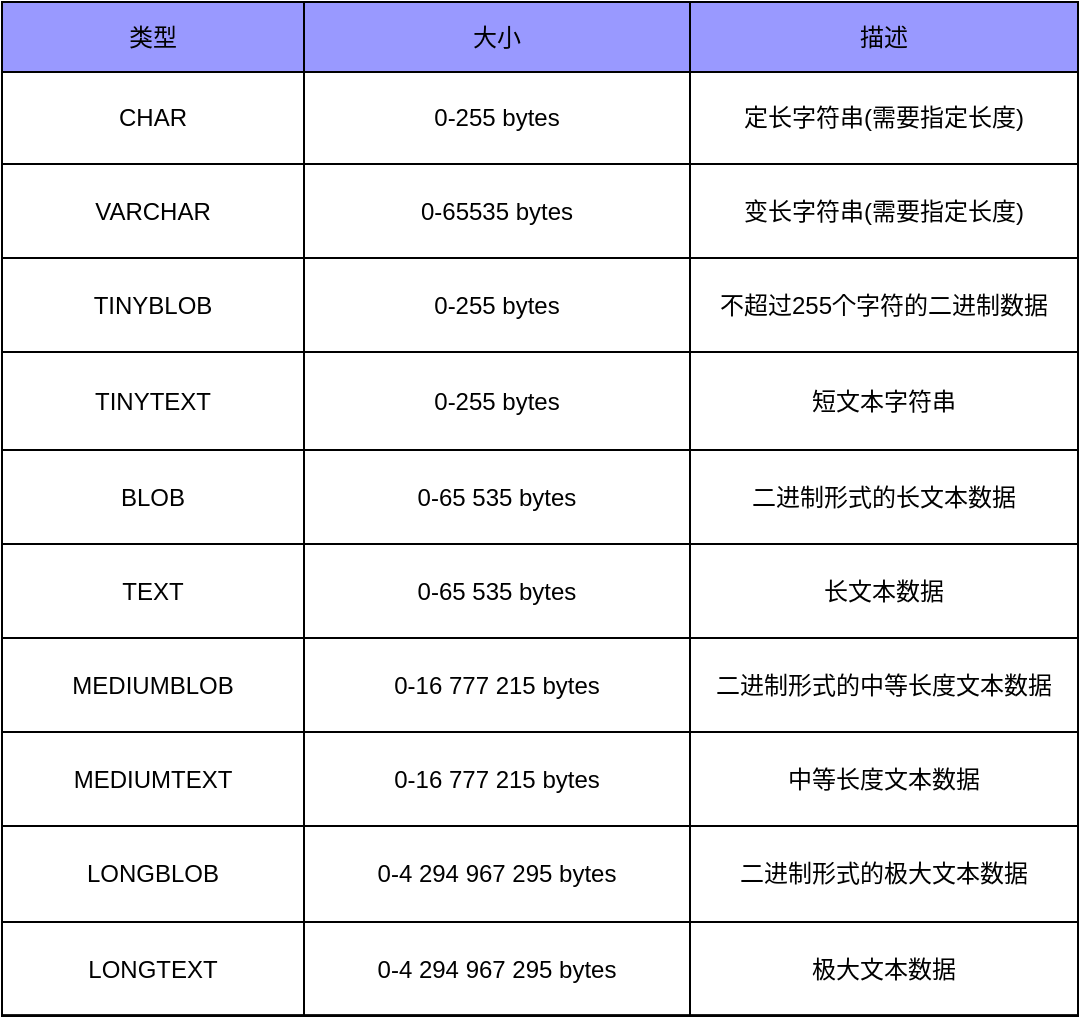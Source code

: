 <mxfile version="21.7.4" type="github">
  <diagram name="第 1 页" id="La3xsrKh0Fvg7SyX4pn5">
    <mxGraphModel dx="1061" dy="561" grid="0" gridSize="10" guides="1" tooltips="1" connect="1" arrows="1" fold="1" page="1" pageScale="1" pageWidth="1920" pageHeight="1200" math="0" shadow="0">
      <root>
        <mxCell id="0" />
        <mxCell id="1" parent="0" />
        <mxCell id="JHyvUsusd8ZTiMHK_MZr-21" value="" style="childLayout=tableLayout;recursiveResize=0;shadow=0;fillColor=none;" vertex="1" parent="1">
          <mxGeometry x="436" y="74" width="538" height="506.56" as="geometry" />
        </mxCell>
        <mxCell id="JHyvUsusd8ZTiMHK_MZr-22" value="" style="shape=tableRow;horizontal=0;startSize=0;swimlaneHead=0;swimlaneBody=0;top=0;left=0;bottom=0;right=0;dropTarget=0;collapsible=0;recursiveResize=0;expand=0;fontStyle=0;fillColor=none;strokeColor=inherit;" vertex="1" parent="JHyvUsusd8ZTiMHK_MZr-21">
          <mxGeometry width="538" height="35" as="geometry" />
        </mxCell>
        <mxCell id="JHyvUsusd8ZTiMHK_MZr-23" value="类型" style="connectable=0;recursiveResize=0;strokeColor=inherit;fillColor=#9999FF;align=center;whiteSpace=wrap;html=1;" vertex="1" parent="JHyvUsusd8ZTiMHK_MZr-22">
          <mxGeometry width="151" height="35" as="geometry">
            <mxRectangle width="151" height="35" as="alternateBounds" />
          </mxGeometry>
        </mxCell>
        <mxCell id="JHyvUsusd8ZTiMHK_MZr-24" value="大小" style="connectable=0;recursiveResize=0;strokeColor=inherit;fillColor=#9999FF;align=center;whiteSpace=wrap;html=1;" vertex="1" parent="JHyvUsusd8ZTiMHK_MZr-22">
          <mxGeometry x="151" width="193" height="35" as="geometry">
            <mxRectangle width="193" height="35" as="alternateBounds" />
          </mxGeometry>
        </mxCell>
        <mxCell id="JHyvUsusd8ZTiMHK_MZr-25" value="描述" style="connectable=0;recursiveResize=0;strokeColor=inherit;fillColor=#9999FF;align=center;whiteSpace=wrap;html=1;" vertex="1" parent="JHyvUsusd8ZTiMHK_MZr-22">
          <mxGeometry x="344" width="194" height="35" as="geometry">
            <mxRectangle width="194" height="35" as="alternateBounds" />
          </mxGeometry>
        </mxCell>
        <mxCell id="JHyvUsusd8ZTiMHK_MZr-26" style="shape=tableRow;horizontal=0;startSize=0;swimlaneHead=0;swimlaneBody=0;top=0;left=0;bottom=0;right=0;dropTarget=0;collapsible=0;recursiveResize=0;expand=0;fontStyle=0;fillColor=none;strokeColor=inherit;" vertex="1" parent="JHyvUsusd8ZTiMHK_MZr-21">
          <mxGeometry y="35" width="538" height="46" as="geometry" />
        </mxCell>
        <mxCell id="JHyvUsusd8ZTiMHK_MZr-27" value="CHAR" style="connectable=0;recursiveResize=0;strokeColor=inherit;fillColor=none;align=center;whiteSpace=wrap;html=1;" vertex="1" parent="JHyvUsusd8ZTiMHK_MZr-26">
          <mxGeometry width="151" height="46" as="geometry">
            <mxRectangle width="151" height="46" as="alternateBounds" />
          </mxGeometry>
        </mxCell>
        <mxCell id="JHyvUsusd8ZTiMHK_MZr-28" value="0-255 bytes" style="connectable=0;recursiveResize=0;strokeColor=inherit;fillColor=none;align=center;whiteSpace=wrap;html=1;" vertex="1" parent="JHyvUsusd8ZTiMHK_MZr-26">
          <mxGeometry x="151" width="193" height="46" as="geometry">
            <mxRectangle width="193" height="46" as="alternateBounds" />
          </mxGeometry>
        </mxCell>
        <mxCell id="JHyvUsusd8ZTiMHK_MZr-29" value="定长字符串(需要指定长度)" style="connectable=0;recursiveResize=0;strokeColor=inherit;fillColor=none;align=center;whiteSpace=wrap;html=1;" vertex="1" parent="JHyvUsusd8ZTiMHK_MZr-26">
          <mxGeometry x="344" width="194" height="46" as="geometry">
            <mxRectangle width="194" height="46" as="alternateBounds" />
          </mxGeometry>
        </mxCell>
        <mxCell id="JHyvUsusd8ZTiMHK_MZr-30" style="shape=tableRow;horizontal=0;startSize=0;swimlaneHead=0;swimlaneBody=0;top=0;left=0;bottom=0;right=0;dropTarget=0;collapsible=0;recursiveResize=0;expand=0;fontStyle=0;fillColor=none;strokeColor=inherit;" vertex="1" parent="JHyvUsusd8ZTiMHK_MZr-21">
          <mxGeometry y="81" width="538" height="47" as="geometry" />
        </mxCell>
        <mxCell id="JHyvUsusd8ZTiMHK_MZr-31" value="VARCHAR" style="connectable=0;recursiveResize=0;strokeColor=inherit;fillColor=none;align=center;whiteSpace=wrap;html=1;" vertex="1" parent="JHyvUsusd8ZTiMHK_MZr-30">
          <mxGeometry width="151" height="47" as="geometry">
            <mxRectangle width="151" height="47" as="alternateBounds" />
          </mxGeometry>
        </mxCell>
        <mxCell id="JHyvUsusd8ZTiMHK_MZr-32" value="0-65535 bytes" style="connectable=0;recursiveResize=0;strokeColor=inherit;fillColor=none;align=center;whiteSpace=wrap;html=1;" vertex="1" parent="JHyvUsusd8ZTiMHK_MZr-30">
          <mxGeometry x="151" width="193" height="47" as="geometry">
            <mxRectangle width="193" height="47" as="alternateBounds" />
          </mxGeometry>
        </mxCell>
        <mxCell id="JHyvUsusd8ZTiMHK_MZr-33" value="变长字符串(需要指定长度)" style="connectable=0;recursiveResize=0;strokeColor=inherit;fillColor=none;align=center;whiteSpace=wrap;html=1;" vertex="1" parent="JHyvUsusd8ZTiMHK_MZr-30">
          <mxGeometry x="344" width="194" height="47" as="geometry">
            <mxRectangle width="194" height="47" as="alternateBounds" />
          </mxGeometry>
        </mxCell>
        <mxCell id="JHyvUsusd8ZTiMHK_MZr-34" style="shape=tableRow;horizontal=0;startSize=0;swimlaneHead=0;swimlaneBody=0;top=0;left=0;bottom=0;right=0;dropTarget=0;collapsible=0;recursiveResize=0;expand=0;fontStyle=0;fillColor=none;strokeColor=inherit;" vertex="1" parent="JHyvUsusd8ZTiMHK_MZr-21">
          <mxGeometry y="128" width="538" height="47" as="geometry" />
        </mxCell>
        <mxCell id="JHyvUsusd8ZTiMHK_MZr-35" value="TINYBLOB" style="connectable=0;recursiveResize=0;strokeColor=inherit;fillColor=none;align=center;whiteSpace=wrap;html=1;" vertex="1" parent="JHyvUsusd8ZTiMHK_MZr-34">
          <mxGeometry width="151" height="47" as="geometry">
            <mxRectangle width="151" height="47" as="alternateBounds" />
          </mxGeometry>
        </mxCell>
        <mxCell id="JHyvUsusd8ZTiMHK_MZr-36" value="0-255 bytes" style="connectable=0;recursiveResize=0;strokeColor=inherit;fillColor=none;align=center;whiteSpace=wrap;html=1;" vertex="1" parent="JHyvUsusd8ZTiMHK_MZr-34">
          <mxGeometry x="151" width="193" height="47" as="geometry">
            <mxRectangle width="193" height="47" as="alternateBounds" />
          </mxGeometry>
        </mxCell>
        <mxCell id="JHyvUsusd8ZTiMHK_MZr-37" value="不超过255个字符的二进制数据" style="connectable=0;recursiveResize=0;strokeColor=inherit;fillColor=none;align=center;whiteSpace=wrap;html=1;" vertex="1" parent="JHyvUsusd8ZTiMHK_MZr-34">
          <mxGeometry x="344" width="194" height="47" as="geometry">
            <mxRectangle width="194" height="47" as="alternateBounds" />
          </mxGeometry>
        </mxCell>
        <mxCell id="JHyvUsusd8ZTiMHK_MZr-38" style="shape=tableRow;horizontal=0;startSize=0;swimlaneHead=0;swimlaneBody=0;top=0;left=0;bottom=0;right=0;dropTarget=0;collapsible=0;recursiveResize=0;expand=0;fontStyle=0;fillColor=none;strokeColor=inherit;" vertex="1" parent="JHyvUsusd8ZTiMHK_MZr-21">
          <mxGeometry y="175" width="538" height="49" as="geometry" />
        </mxCell>
        <mxCell id="JHyvUsusd8ZTiMHK_MZr-39" value="TINYTEXT" style="connectable=0;recursiveResize=0;strokeColor=inherit;fillColor=none;align=center;whiteSpace=wrap;html=1;" vertex="1" parent="JHyvUsusd8ZTiMHK_MZr-38">
          <mxGeometry width="151" height="49" as="geometry">
            <mxRectangle width="151" height="49" as="alternateBounds" />
          </mxGeometry>
        </mxCell>
        <mxCell id="JHyvUsusd8ZTiMHK_MZr-40" value="0-255 bytes" style="connectable=0;recursiveResize=0;strokeColor=inherit;fillColor=none;align=center;whiteSpace=wrap;html=1;" vertex="1" parent="JHyvUsusd8ZTiMHK_MZr-38">
          <mxGeometry x="151" width="193" height="49" as="geometry">
            <mxRectangle width="193" height="49" as="alternateBounds" />
          </mxGeometry>
        </mxCell>
        <mxCell id="JHyvUsusd8ZTiMHK_MZr-41" value="短文本字符串" style="connectable=0;recursiveResize=0;strokeColor=inherit;fillColor=none;align=center;whiteSpace=wrap;html=1;" vertex="1" parent="JHyvUsusd8ZTiMHK_MZr-38">
          <mxGeometry x="344" width="194" height="49" as="geometry">
            <mxRectangle width="194" height="49" as="alternateBounds" />
          </mxGeometry>
        </mxCell>
        <mxCell id="JHyvUsusd8ZTiMHK_MZr-42" style="shape=tableRow;horizontal=0;startSize=0;swimlaneHead=0;swimlaneBody=0;top=0;left=0;bottom=0;right=0;dropTarget=0;collapsible=0;recursiveResize=0;expand=0;fontStyle=0;fillColor=none;strokeColor=inherit;" vertex="1" parent="JHyvUsusd8ZTiMHK_MZr-21">
          <mxGeometry y="224" width="538" height="47" as="geometry" />
        </mxCell>
        <mxCell id="JHyvUsusd8ZTiMHK_MZr-43" value="BLOB" style="connectable=0;recursiveResize=0;strokeColor=inherit;fillColor=none;align=center;whiteSpace=wrap;html=1;" vertex="1" parent="JHyvUsusd8ZTiMHK_MZr-42">
          <mxGeometry width="151" height="47" as="geometry">
            <mxRectangle width="151" height="47" as="alternateBounds" />
          </mxGeometry>
        </mxCell>
        <mxCell id="JHyvUsusd8ZTiMHK_MZr-44" value="0-65 535 bytes" style="connectable=0;recursiveResize=0;strokeColor=inherit;fillColor=none;align=center;whiteSpace=wrap;html=1;" vertex="1" parent="JHyvUsusd8ZTiMHK_MZr-42">
          <mxGeometry x="151" width="193" height="47" as="geometry">
            <mxRectangle width="193" height="47" as="alternateBounds" />
          </mxGeometry>
        </mxCell>
        <mxCell id="JHyvUsusd8ZTiMHK_MZr-45" value="二进制形式的长文本数据" style="connectable=0;recursiveResize=0;strokeColor=inherit;fillColor=none;align=center;whiteSpace=wrap;html=1;" vertex="1" parent="JHyvUsusd8ZTiMHK_MZr-42">
          <mxGeometry x="344" width="194" height="47" as="geometry">
            <mxRectangle width="194" height="47" as="alternateBounds" />
          </mxGeometry>
        </mxCell>
        <mxCell id="JHyvUsusd8ZTiMHK_MZr-46" style="shape=tableRow;horizontal=0;startSize=0;swimlaneHead=0;swimlaneBody=0;top=0;left=0;bottom=0;right=0;dropTarget=0;collapsible=0;recursiveResize=0;expand=0;fontStyle=0;fillColor=none;strokeColor=inherit;" vertex="1" parent="JHyvUsusd8ZTiMHK_MZr-21">
          <mxGeometry y="271" width="538" height="47" as="geometry" />
        </mxCell>
        <mxCell id="JHyvUsusd8ZTiMHK_MZr-47" value="TEXT" style="connectable=0;recursiveResize=0;strokeColor=inherit;fillColor=none;align=center;whiteSpace=wrap;html=1;" vertex="1" parent="JHyvUsusd8ZTiMHK_MZr-46">
          <mxGeometry width="151" height="47" as="geometry">
            <mxRectangle width="151" height="47" as="alternateBounds" />
          </mxGeometry>
        </mxCell>
        <mxCell id="JHyvUsusd8ZTiMHK_MZr-48" value="0-65 535 bytes" style="connectable=0;recursiveResize=0;strokeColor=inherit;fillColor=none;align=center;whiteSpace=wrap;html=1;" vertex="1" parent="JHyvUsusd8ZTiMHK_MZr-46">
          <mxGeometry x="151" width="193" height="47" as="geometry">
            <mxRectangle width="193" height="47" as="alternateBounds" />
          </mxGeometry>
        </mxCell>
        <mxCell id="JHyvUsusd8ZTiMHK_MZr-49" value="长文本数据" style="connectable=0;recursiveResize=0;strokeColor=inherit;fillColor=none;align=center;whiteSpace=wrap;html=1;" vertex="1" parent="JHyvUsusd8ZTiMHK_MZr-46">
          <mxGeometry x="344" width="194" height="47" as="geometry">
            <mxRectangle width="194" height="47" as="alternateBounds" />
          </mxGeometry>
        </mxCell>
        <mxCell id="JHyvUsusd8ZTiMHK_MZr-50" style="shape=tableRow;horizontal=0;startSize=0;swimlaneHead=0;swimlaneBody=0;top=0;left=0;bottom=0;right=0;dropTarget=0;collapsible=0;recursiveResize=0;expand=0;fontStyle=0;fillColor=none;strokeColor=inherit;" vertex="1" parent="JHyvUsusd8ZTiMHK_MZr-21">
          <mxGeometry y="318" width="538" height="47" as="geometry" />
        </mxCell>
        <mxCell id="JHyvUsusd8ZTiMHK_MZr-51" value="MEDIUMBLOB" style="connectable=0;recursiveResize=0;strokeColor=inherit;fillColor=none;align=center;whiteSpace=wrap;html=1;" vertex="1" parent="JHyvUsusd8ZTiMHK_MZr-50">
          <mxGeometry width="151" height="47" as="geometry">
            <mxRectangle width="151" height="47" as="alternateBounds" />
          </mxGeometry>
        </mxCell>
        <mxCell id="JHyvUsusd8ZTiMHK_MZr-52" value="0-16 777 215 bytes" style="connectable=0;recursiveResize=0;strokeColor=inherit;fillColor=none;align=center;whiteSpace=wrap;html=1;" vertex="1" parent="JHyvUsusd8ZTiMHK_MZr-50">
          <mxGeometry x="151" width="193" height="47" as="geometry">
            <mxRectangle width="193" height="47" as="alternateBounds" />
          </mxGeometry>
        </mxCell>
        <mxCell id="JHyvUsusd8ZTiMHK_MZr-53" value="二进制形式的中等长度文本数据" style="connectable=0;recursiveResize=0;strokeColor=inherit;fillColor=none;align=center;whiteSpace=wrap;html=1;" vertex="1" parent="JHyvUsusd8ZTiMHK_MZr-50">
          <mxGeometry x="344" width="194" height="47" as="geometry">
            <mxRectangle width="194" height="47" as="alternateBounds" />
          </mxGeometry>
        </mxCell>
        <mxCell id="JHyvUsusd8ZTiMHK_MZr-54" style="shape=tableRow;horizontal=0;startSize=0;swimlaneHead=0;swimlaneBody=0;top=0;left=0;bottom=0;right=0;dropTarget=0;collapsible=0;recursiveResize=0;expand=0;fontStyle=0;fillColor=none;strokeColor=inherit;" vertex="1" parent="JHyvUsusd8ZTiMHK_MZr-21">
          <mxGeometry y="365" width="538" height="47" as="geometry" />
        </mxCell>
        <mxCell id="JHyvUsusd8ZTiMHK_MZr-55" value="MEDIUMTEXT" style="connectable=0;recursiveResize=0;strokeColor=inherit;fillColor=none;align=center;whiteSpace=wrap;html=1;" vertex="1" parent="JHyvUsusd8ZTiMHK_MZr-54">
          <mxGeometry width="151" height="47" as="geometry">
            <mxRectangle width="151" height="47" as="alternateBounds" />
          </mxGeometry>
        </mxCell>
        <mxCell id="JHyvUsusd8ZTiMHK_MZr-56" value="0-16 777 215 bytes" style="connectable=0;recursiveResize=0;strokeColor=inherit;fillColor=none;align=center;whiteSpace=wrap;html=1;" vertex="1" parent="JHyvUsusd8ZTiMHK_MZr-54">
          <mxGeometry x="151" width="193" height="47" as="geometry">
            <mxRectangle width="193" height="47" as="alternateBounds" />
          </mxGeometry>
        </mxCell>
        <mxCell id="JHyvUsusd8ZTiMHK_MZr-57" value="中等长度文本数据" style="connectable=0;recursiveResize=0;strokeColor=inherit;fillColor=none;align=center;whiteSpace=wrap;html=1;" vertex="1" parent="JHyvUsusd8ZTiMHK_MZr-54">
          <mxGeometry x="344" width="194" height="47" as="geometry">
            <mxRectangle width="194" height="47" as="alternateBounds" />
          </mxGeometry>
        </mxCell>
        <mxCell id="JHyvUsusd8ZTiMHK_MZr-58" style="shape=tableRow;horizontal=0;startSize=0;swimlaneHead=0;swimlaneBody=0;top=0;left=0;bottom=0;right=0;dropTarget=0;collapsible=0;recursiveResize=0;expand=0;fontStyle=0;fillColor=none;strokeColor=inherit;" vertex="1" parent="JHyvUsusd8ZTiMHK_MZr-21">
          <mxGeometry y="412" width="538" height="48" as="geometry" />
        </mxCell>
        <mxCell id="JHyvUsusd8ZTiMHK_MZr-59" value="LONGBLOB" style="connectable=0;recursiveResize=0;strokeColor=inherit;fillColor=none;align=center;whiteSpace=wrap;html=1;" vertex="1" parent="JHyvUsusd8ZTiMHK_MZr-58">
          <mxGeometry width="151" height="48" as="geometry">
            <mxRectangle width="151" height="48" as="alternateBounds" />
          </mxGeometry>
        </mxCell>
        <mxCell id="JHyvUsusd8ZTiMHK_MZr-60" value="0-4 294 967 295 bytes" style="connectable=0;recursiveResize=0;strokeColor=inherit;fillColor=none;align=center;whiteSpace=wrap;html=1;" vertex="1" parent="JHyvUsusd8ZTiMHK_MZr-58">
          <mxGeometry x="151" width="193" height="48" as="geometry">
            <mxRectangle width="193" height="48" as="alternateBounds" />
          </mxGeometry>
        </mxCell>
        <mxCell id="JHyvUsusd8ZTiMHK_MZr-61" value="二进制形式的极大文本数据" style="connectable=0;recursiveResize=0;strokeColor=inherit;fillColor=none;align=center;whiteSpace=wrap;html=1;" vertex="1" parent="JHyvUsusd8ZTiMHK_MZr-58">
          <mxGeometry x="344" width="194" height="48" as="geometry">
            <mxRectangle width="194" height="48" as="alternateBounds" />
          </mxGeometry>
        </mxCell>
        <mxCell id="JHyvUsusd8ZTiMHK_MZr-62" style="shape=tableRow;horizontal=0;startSize=0;swimlaneHead=0;swimlaneBody=0;top=0;left=0;bottom=0;right=0;dropTarget=0;collapsible=0;recursiveResize=0;expand=0;fontStyle=0;fillColor=none;strokeColor=inherit;" vertex="1" parent="JHyvUsusd8ZTiMHK_MZr-21">
          <mxGeometry y="460" width="538" height="47" as="geometry" />
        </mxCell>
        <mxCell id="JHyvUsusd8ZTiMHK_MZr-63" value="LONGTEXT" style="connectable=0;recursiveResize=0;strokeColor=inherit;fillColor=none;align=center;whiteSpace=wrap;html=1;" vertex="1" parent="JHyvUsusd8ZTiMHK_MZr-62">
          <mxGeometry width="151" height="47" as="geometry">
            <mxRectangle width="151" height="47" as="alternateBounds" />
          </mxGeometry>
        </mxCell>
        <mxCell id="JHyvUsusd8ZTiMHK_MZr-64" value="0-4 294 967 295 bytes" style="connectable=0;recursiveResize=0;strokeColor=inherit;fillColor=none;align=center;whiteSpace=wrap;html=1;" vertex="1" parent="JHyvUsusd8ZTiMHK_MZr-62">
          <mxGeometry x="151" width="193" height="47" as="geometry">
            <mxRectangle width="193" height="47" as="alternateBounds" />
          </mxGeometry>
        </mxCell>
        <mxCell id="JHyvUsusd8ZTiMHK_MZr-65" value="极大文本数据" style="connectable=0;recursiveResize=0;strokeColor=inherit;fillColor=none;align=center;whiteSpace=wrap;html=1;" vertex="1" parent="JHyvUsusd8ZTiMHK_MZr-62">
          <mxGeometry x="344" width="194" height="47" as="geometry">
            <mxRectangle width="194" height="47" as="alternateBounds" />
          </mxGeometry>
        </mxCell>
      </root>
    </mxGraphModel>
  </diagram>
</mxfile>
